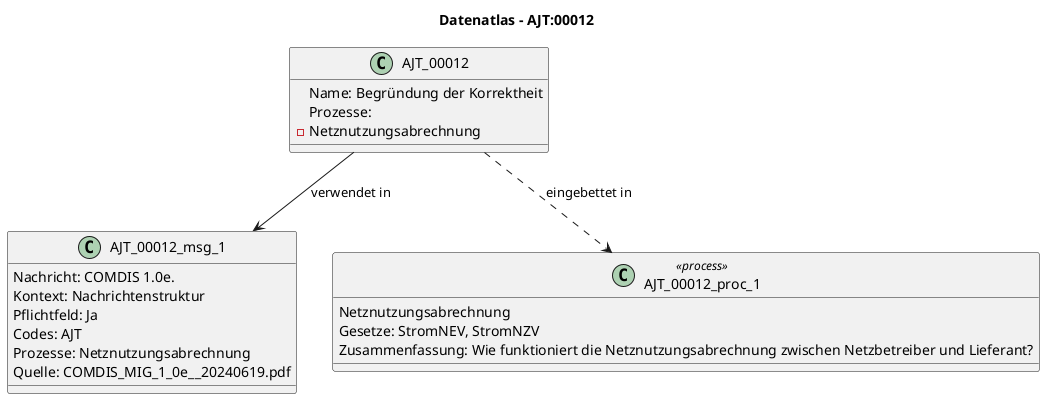@startuml
title Datenatlas – AJT:00012
class AJT_00012 {
  Name: Begründung der Korrektheit
  Prozesse:
    - Netznutzungsabrechnung
}
class AJT_00012_msg_1 {
  Nachricht: COMDIS 1.0e.
  Kontext: Nachrichtenstruktur
  Pflichtfeld: Ja
  Codes: AJT
  Prozesse: Netznutzungsabrechnung
  Quelle: COMDIS_MIG_1_0e__20240619.pdf
}
AJT_00012 --> AJT_00012_msg_1 : verwendet in
class AJT_00012_proc_1 <<process>> {
  Netznutzungsabrechnung
  Gesetze: StromNEV, StromNZV
  Zusammenfassung: Wie funktioniert die Netznutzungsabrechnung zwischen Netzbetreiber und Lieferant?
}
AJT_00012 ..> AJT_00012_proc_1 : eingebettet in
@enduml
